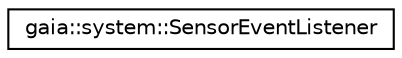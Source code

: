 digraph G
{
  edge [fontname="Helvetica",fontsize="10",labelfontname="Helvetica",labelfontsize="10"];
  node [fontname="Helvetica",fontsize="10",shape=record];
  rankdir=LR;
  Node1 [label="gaia::system::SensorEventListener",height=0.2,width=0.4,color="black", fillcolor="white", style="filled",URL="$d2/dae/classgaia_1_1system_1_1_sensor_event_listener.html",tooltip="This interface is an event listener used to receive sensor data asynchronously."];
}
